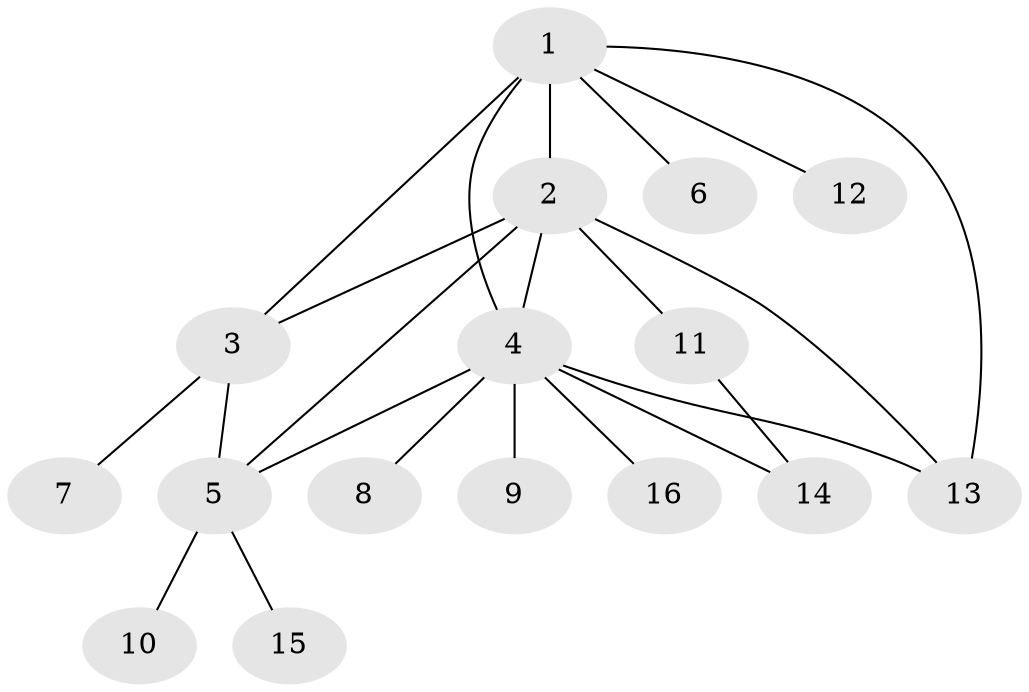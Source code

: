 // original degree distribution, {7: 0.058823529411764705, 4: 0.0392156862745098, 2: 0.23529411764705882, 3: 0.0784313725490196, 9: 0.0196078431372549, 5: 0.058823529411764705, 6: 0.0196078431372549, 1: 0.49019607843137253}
// Generated by graph-tools (version 1.1) at 2025/52/03/04/25 22:52:24]
// undirected, 16 vertices, 22 edges
graph export_dot {
  node [color=gray90,style=filled];
  1;
  2;
  3;
  4;
  5;
  6;
  7;
  8;
  9;
  10;
  11;
  12;
  13;
  14;
  15;
  16;
  1 -- 2 [weight=2.0];
  1 -- 3 [weight=1.0];
  1 -- 4 [weight=2.0];
  1 -- 6 [weight=1.0];
  1 -- 12 [weight=1.0];
  1 -- 13 [weight=1.0];
  2 -- 3 [weight=1.0];
  2 -- 4 [weight=1.0];
  2 -- 5 [weight=1.0];
  2 -- 11 [weight=1.0];
  2 -- 13 [weight=1.0];
  3 -- 5 [weight=1.0];
  3 -- 7 [weight=1.0];
  4 -- 5 [weight=1.0];
  4 -- 8 [weight=1.0];
  4 -- 9 [weight=1.0];
  4 -- 13 [weight=1.0];
  4 -- 14 [weight=1.0];
  4 -- 16 [weight=1.0];
  5 -- 10 [weight=1.0];
  5 -- 15 [weight=1.0];
  11 -- 14 [weight=1.0];
}
